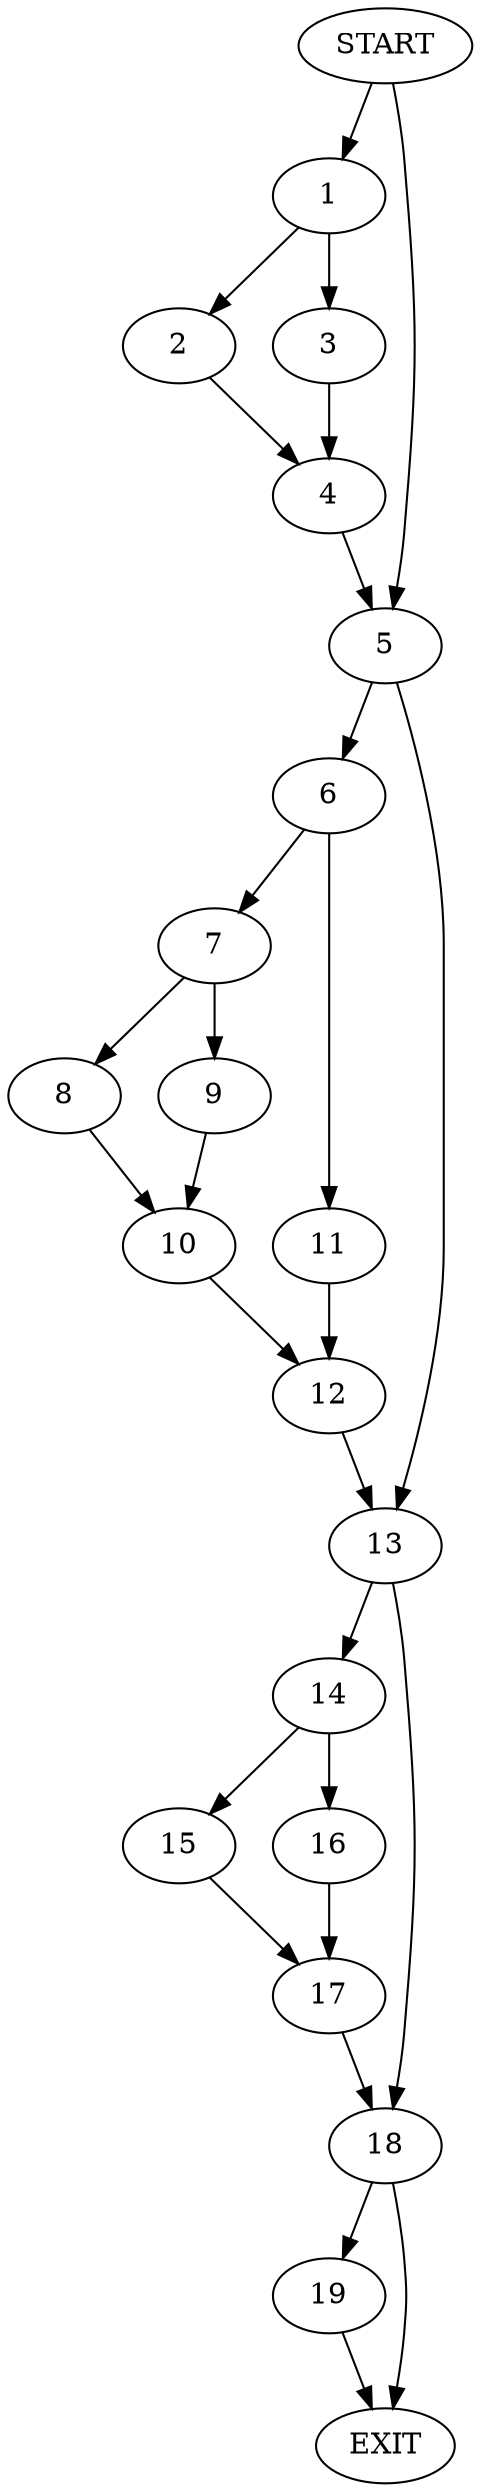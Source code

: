 digraph { 
0 [label="START"];
1;
2;
3;
4;
5;
6;
7;
8;
9;
10;
11;
12;
13;
14;
15;
16;
17;
18;
19;
20[label="EXIT"];
0 -> 1;
0 -> 5;
1 -> 2;
1 -> 3;
2 -> 4;
3 -> 4;
4 -> 5;
5 -> 6;
5 -> 13;
6 -> 7;
6 -> 11;
7 -> 9;
7 -> 8;
8 -> 10;
9 -> 10;
10 -> 12;
11 -> 12;
12 -> 13;
13 -> 14;
13 -> 18;
14 -> 15;
14 -> 16;
15 -> 17;
16 -> 17;
17 -> 18;
18 -> 19;
18 -> 20;
19 -> 20;
}